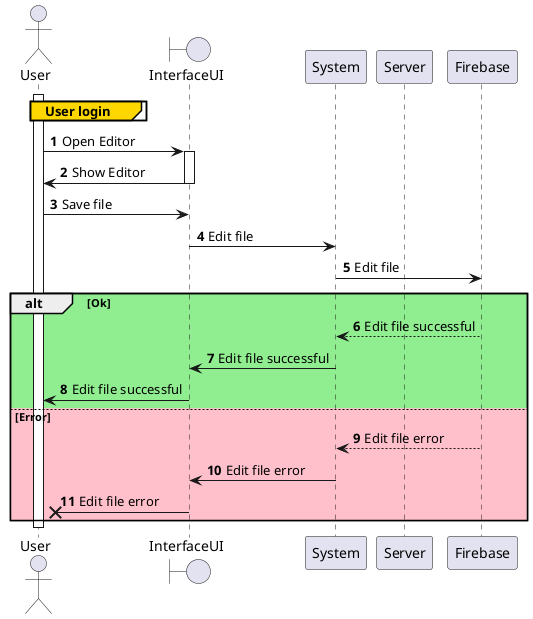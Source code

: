 @startuml
'https://plantuml.com/sequence-diagram

autonumber

actor User
boundary InterfaceUI
participant System
participant Server
participant Firebase

activate User
group#Gold User login

end

User -> InterfaceUI: Open Editor
activate InterfaceUI
User <- InterfaceUI: Show Editor
deactivate InterfaceUI

User -> InterfaceUI: Save file
InterfaceUI -> System: Edit file
System -> Firebase: Edit file

alt #LightGreen Ok
  System <-- Firebase: Edit file successful
  InterfaceUI <- System: Edit file successful
  User <- InterfaceUI: Edit file successful
else #Pink Error
  System <-- Firebase: Edit file error
  InterfaceUI <- System: Edit file error
  User x<- InterfaceUI: Edit file error
end




deactivate User

@enduml
